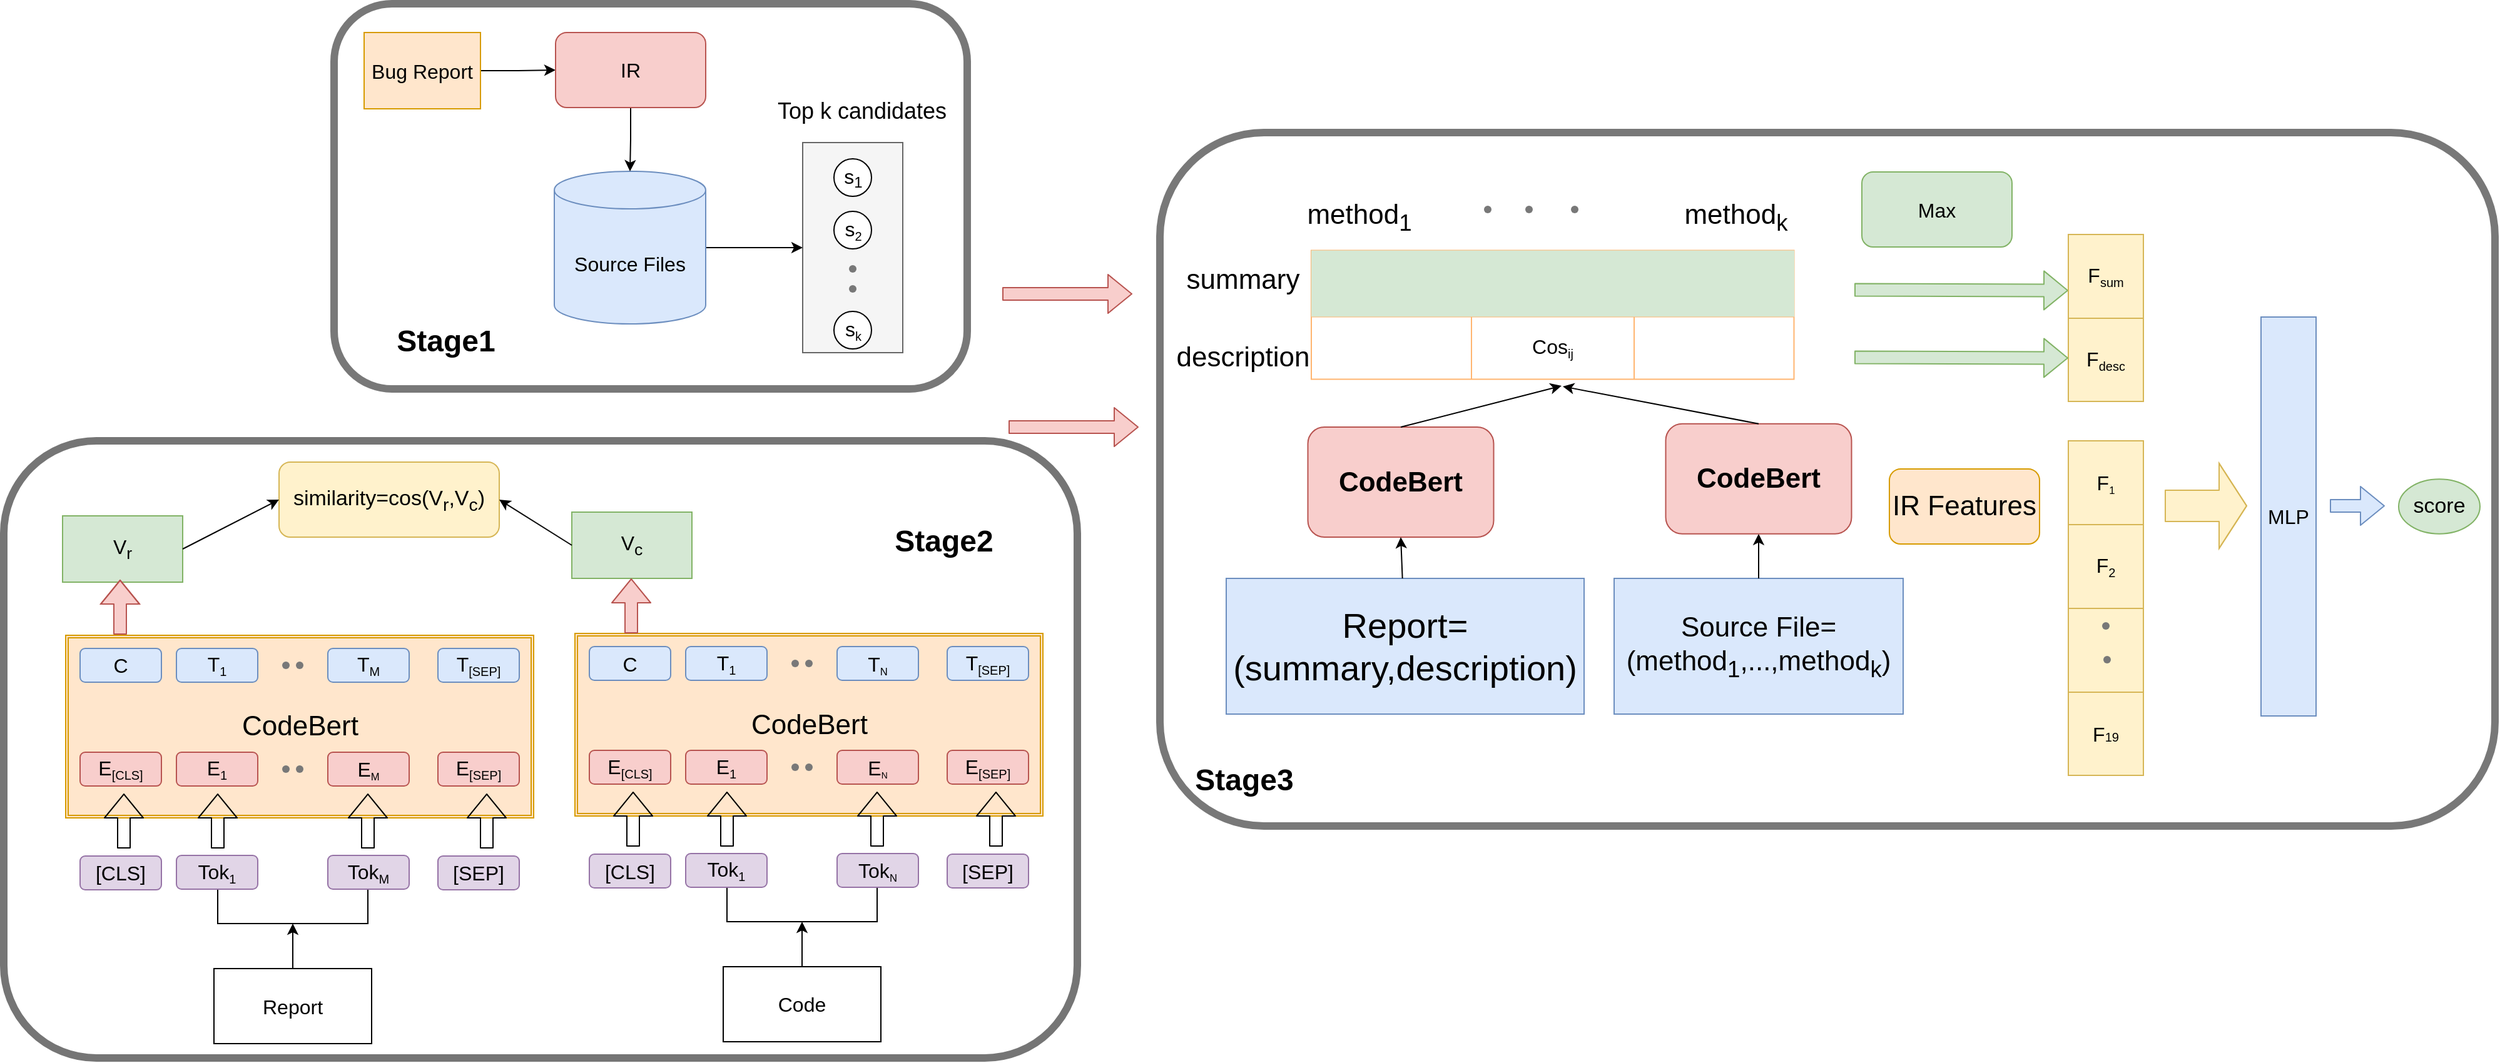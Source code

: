 <mxfile version="14.7.4" type="github">
  <diagram name="Page-1" id="90a13364-a465-7bf4-72fc-28e22215d7a0">
    <mxGraphModel dx="1673" dy="831" grid="1" gridSize="11" guides="1" tooltips="1" connect="1" arrows="1" fold="1" page="1" pageScale="1.5" pageWidth="1169" pageHeight="826" background="none" math="0" shadow="0">
      <root>
        <mxCell id="0" style=";html=1;" />
        <mxCell id="1" style=";html=1;" parent="0" />
        <mxCell id="-iZUTilEa2WBl7ZFIHIT-264" value="" style="rounded=1;whiteSpace=wrap;html=1;comic=0;pointerEvents=1;strokeWidth=6;strokeColor=#787878;" parent="1" vertex="1">
          <mxGeometry x="1221" y="503" width="1067" height="554.5" as="geometry" />
        </mxCell>
        <mxCell id="-iZUTilEa2WBl7ZFIHIT-81" value="" style="rounded=1;whiteSpace=wrap;html=1;strokeWidth=6;strokeColor=#787878;" parent="1" vertex="1">
          <mxGeometry x="561" y="400" width="506" height="308" as="geometry" />
        </mxCell>
        <mxCell id="-iZUTilEa2WBl7ZFIHIT-80" value="" style="rounded=1;whiteSpace=wrap;html=1;strokeWidth=6;strokeColor=#757575;" parent="1" vertex="1">
          <mxGeometry x="297" y="749.5" width="858" height="493.5" as="geometry" />
        </mxCell>
        <mxCell id="-iZUTilEa2WBl7ZFIHIT-8" value="" style="rounded=0;whiteSpace=wrap;html=1;fillColor=#f5f5f5;strokeColor=#666666;fontColor=#333333;" parent="1" vertex="1">
          <mxGeometry x="935.5" y="511" width="80" height="168" as="geometry" />
        </mxCell>
        <mxCell id="-iZUTilEa2WBl7ZFIHIT-5" value="" style="edgeStyle=orthogonalEdgeStyle;rounded=0;orthogonalLoop=1;jettySize=auto;html=1;" parent="1" source="-iZUTilEa2WBl7ZFIHIT-1" target="-iZUTilEa2WBl7ZFIHIT-4" edge="1">
          <mxGeometry relative="1" as="geometry" />
        </mxCell>
        <mxCell id="-iZUTilEa2WBl7ZFIHIT-1" value="&lt;font style=&quot;font-size: 16px&quot;&gt;Bug Report&lt;/font&gt;" style="rounded=0;whiteSpace=wrap;html=1;fillColor=#ffe6cc;strokeColor=#d79b00;" parent="1" vertex="1">
          <mxGeometry x="585" y="423" width="93" height="61" as="geometry" />
        </mxCell>
        <mxCell id="-iZUTilEa2WBl7ZFIHIT-22" style="edgeStyle=orthogonalEdgeStyle;rounded=0;orthogonalLoop=1;jettySize=auto;html=1;entryX=0;entryY=0.5;entryDx=0;entryDy=0;" parent="1" source="-iZUTilEa2WBl7ZFIHIT-3" target="-iZUTilEa2WBl7ZFIHIT-8" edge="1">
          <mxGeometry relative="1" as="geometry" />
        </mxCell>
        <mxCell id="-iZUTilEa2WBl7ZFIHIT-3" value="&lt;font style=&quot;font-size: 16px&quot;&gt;Source Files&lt;/font&gt;" style="shape=cylinder3;whiteSpace=wrap;html=1;boundedLbl=1;backgroundOutline=1;size=15;fillColor=#dae8fc;strokeColor=#6c8ebf;" parent="1" vertex="1">
          <mxGeometry x="737" y="534" width="121" height="122" as="geometry" />
        </mxCell>
        <mxCell id="-iZUTilEa2WBl7ZFIHIT-6" value="" style="edgeStyle=orthogonalEdgeStyle;rounded=0;orthogonalLoop=1;jettySize=auto;html=1;exitX=0.5;exitY=1;exitDx=0;exitDy=0;" parent="1" source="-iZUTilEa2WBl7ZFIHIT-4" target="-iZUTilEa2WBl7ZFIHIT-3" edge="1">
          <mxGeometry relative="1" as="geometry">
            <mxPoint x="798" y="510" as="sourcePoint" />
          </mxGeometry>
        </mxCell>
        <mxCell id="-iZUTilEa2WBl7ZFIHIT-4" value="&lt;font style=&quot;font-size: 16px&quot;&gt;IR&lt;/font&gt;" style="rounded=1;whiteSpace=wrap;html=1;fillColor=#f8cecc;strokeColor=#b85450;" parent="1" vertex="1">
          <mxGeometry x="738" y="423" width="120" height="60" as="geometry" />
        </mxCell>
        <mxCell id="-iZUTilEa2WBl7ZFIHIT-9" value="&lt;font style=&quot;font-size: 16px&quot;&gt;s&lt;/font&gt;&lt;sub&gt;&lt;font style=&quot;font-size: 12px&quot;&gt;1&lt;/font&gt;&lt;/sub&gt;" style="ellipse;whiteSpace=wrap;html=1;aspect=fixed;" parent="1" vertex="1">
          <mxGeometry x="960.5" y="524" width="30" height="30" as="geometry" />
        </mxCell>
        <mxCell id="-iZUTilEa2WBl7ZFIHIT-25" value="Stage1" style="text;strokeColor=none;fillColor=none;html=1;fontSize=24;fontStyle=1;verticalAlign=middle;align=center;" parent="1" vertex="1">
          <mxGeometry x="600" y="650" width="100" height="40" as="geometry" />
        </mxCell>
        <UserObject label="&lt;font style=&quot;font-size: 18px&quot;&gt;Top k candidates cases&lt;/font&gt;" placeholders="1" name="Variable" id="-iZUTilEa2WBl7ZFIHIT-27">
          <mxCell style="text;html=1;strokeColor=none;fillColor=none;align=center;verticalAlign=middle;whiteSpace=wrap;overflow=hidden;" parent="1" vertex="1">
            <mxGeometry x="913" y="473" width="140" height="30" as="geometry" />
          </mxCell>
        </UserObject>
        <mxCell id="-iZUTilEa2WBl7ZFIHIT-32" value="" style="edgeStyle=orthogonalEdgeStyle;rounded=0;orthogonalLoop=1;jettySize=auto;html=1;" parent="1" source="-iZUTilEa2WBl7ZFIHIT-28" target="-iZUTilEa2WBl7ZFIHIT-30" edge="1">
          <mxGeometry relative="1" as="geometry" />
        </mxCell>
        <mxCell id="-iZUTilEa2WBl7ZFIHIT-28" value="&lt;font style=&quot;font-size: 16px&quot;&gt;Report&lt;/font&gt;" style="rounded=0;whiteSpace=wrap;html=1;" parent="1" vertex="1">
          <mxGeometry x="465" y="1171.5" width="126" height="60" as="geometry" />
        </mxCell>
        <mxCell id="-iZUTilEa2WBl7ZFIHIT-30" value="" style="shape=partialRectangle;whiteSpace=wrap;html=1;bottom=1;right=1;left=1;top=0;fillColor=none;routingCenterX=-0.5;" parent="1" vertex="1">
          <mxGeometry x="468" y="1108.5" width="120" height="27" as="geometry" />
        </mxCell>
        <mxCell id="-iZUTilEa2WBl7ZFIHIT-35" value="&lt;font style=&quot;font-size: 16px&quot;&gt;Tok&lt;/font&gt;&lt;sub&gt;1&lt;/sub&gt;" style="rounded=1;whiteSpace=wrap;html=1;fillColor=#e1d5e7;strokeColor=#9673a6;" parent="1" vertex="1">
          <mxGeometry x="435" y="1081" width="65" height="27" as="geometry" />
        </mxCell>
        <mxCell id="-iZUTilEa2WBl7ZFIHIT-37" value="&lt;font style=&quot;font-size: 16px&quot;&gt;Tok&lt;/font&gt;&lt;sub&gt;M&lt;/sub&gt;" style="rounded=1;whiteSpace=wrap;html=1;fillColor=#e1d5e7;strokeColor=#9673a6;" parent="1" vertex="1">
          <mxGeometry x="556" y="1081" width="65" height="27" as="geometry" />
        </mxCell>
        <mxCell id="-iZUTilEa2WBl7ZFIHIT-41" value="&lt;font style=&quot;font-size: 16px&quot;&gt;[SEP]&lt;/font&gt;" style="rounded=1;whiteSpace=wrap;html=1;fillColor=#e1d5e7;strokeColor=#9673a6;" parent="1" vertex="1">
          <mxGeometry x="644" y="1081.5" width="65" height="27" as="geometry" />
        </mxCell>
        <mxCell id="-iZUTilEa2WBl7ZFIHIT-42" value="&lt;font style=&quot;font-size: 16px&quot;&gt;[CLS]&lt;/font&gt;" style="rounded=1;whiteSpace=wrap;html=1;fillColor=#e1d5e7;strokeColor=#9673a6;" parent="1" vertex="1">
          <mxGeometry x="358" y="1081.5" width="65" height="27" as="geometry" />
        </mxCell>
        <mxCell id="-iZUTilEa2WBl7ZFIHIT-43" value="&lt;font style=&quot;font-size: 22px&quot;&gt;CodeBert&lt;/font&gt;" style="shape=ext;double=1;rounded=0;whiteSpace=wrap;html=1;fillColor=#ffe6cc;strokeColor=#d79b00;" parent="1" vertex="1">
          <mxGeometry x="346.5" y="905" width="374" height="146" as="geometry" />
        </mxCell>
        <mxCell id="-iZUTilEa2WBl7ZFIHIT-44" value="&lt;font style=&quot;font-size: 16px&quot;&gt;E&lt;/font&gt;&lt;sub&gt;[CLS]&lt;/sub&gt;" style="rounded=1;whiteSpace=wrap;html=1;fillColor=#f8cecc;strokeColor=#b85450;strokeWidth=1;perimeterSpacing=4;" parent="1" vertex="1">
          <mxGeometry x="358" y="998.5" width="65" height="27" as="geometry" />
        </mxCell>
        <mxCell id="-iZUTilEa2WBl7ZFIHIT-45" value="&lt;font style=&quot;font-size: 16px&quot;&gt;E&lt;/font&gt;&lt;sub&gt;1&lt;/sub&gt;" style="rounded=1;whiteSpace=wrap;html=1;fillColor=#f8cecc;strokeColor=#b85450;strokeWidth=1;perimeterSpacing=4;" parent="1" vertex="1">
          <mxGeometry x="435" y="998.5" width="65" height="27" as="geometry" />
        </mxCell>
        <mxCell id="-iZUTilEa2WBl7ZFIHIT-47" value="&lt;font style=&quot;font-size: 16px&quot;&gt;E&lt;/font&gt;&lt;sub&gt;[SEP]&lt;/sub&gt;" style="rounded=1;whiteSpace=wrap;html=1;fillColor=#f8cecc;strokeColor=#b85450;strokeWidth=1;perimeterSpacing=4;" parent="1" vertex="1">
          <mxGeometry x="644" y="998.5" width="65" height="27" as="geometry" />
        </mxCell>
        <mxCell id="-iZUTilEa2WBl7ZFIHIT-50" value="&lt;font style=&quot;font-size: 16px&quot;&gt;E&lt;/font&gt;&lt;span style=&quot;font-size: 10px&quot;&gt;&lt;sub&gt;M&lt;/sub&gt;&lt;/span&gt;" style="rounded=1;whiteSpace=wrap;html=1;fillColor=#f8cecc;strokeColor=#b85450;strokeWidth=1;perimeterSpacing=4;" parent="1" vertex="1">
          <mxGeometry x="556" y="998.5" width="65" height="27" as="geometry" />
        </mxCell>
        <mxCell id="-iZUTilEa2WBl7ZFIHIT-53" value="&lt;font style=&quot;font-size: 16px&quot;&gt;C&lt;/font&gt;" style="rounded=1;whiteSpace=wrap;html=1;fillColor=#dae8fc;strokeColor=#6c8ebf;" parent="1" vertex="1">
          <mxGeometry x="358" y="915.5" width="65" height="27" as="geometry" />
        </mxCell>
        <mxCell id="-iZUTilEa2WBl7ZFIHIT-54" value="&lt;font style=&quot;font-size: 16px&quot;&gt;T&lt;/font&gt;&lt;sub style=&quot;font-size: 10px&quot;&gt;1&lt;/sub&gt;" style="rounded=1;whiteSpace=wrap;html=1;fillColor=#dae8fc;strokeColor=#6c8ebf;" parent="1" vertex="1">
          <mxGeometry x="435" y="915.5" width="65" height="27" as="geometry" />
        </mxCell>
        <mxCell id="-iZUTilEa2WBl7ZFIHIT-55" value="&lt;font style=&quot;font-size: 16px&quot;&gt;T&lt;/font&gt;&lt;sub&gt;&lt;font style=&quot;font-size: 10px&quot;&gt;[SEP]&lt;/font&gt;&lt;/sub&gt;" style="rounded=1;whiteSpace=wrap;html=1;fillColor=#dae8fc;strokeColor=#6c8ebf;" parent="1" vertex="1">
          <mxGeometry x="644" y="915.5" width="65" height="27" as="geometry" />
        </mxCell>
        <mxCell id="-iZUTilEa2WBl7ZFIHIT-56" value="&lt;font style=&quot;font-size: 16px&quot;&gt;T&lt;/font&gt;&lt;sub style=&quot;font-size: 10px&quot;&gt;M&lt;/sub&gt;" style="rounded=1;whiteSpace=wrap;html=1;fillColor=#dae8fc;strokeColor=#6c8ebf;" parent="1" vertex="1">
          <mxGeometry x="556" y="915.5" width="65" height="27" as="geometry" />
        </mxCell>
        <mxCell id="-iZUTilEa2WBl7ZFIHIT-59" value="&lt;font style=&quot;font-size: 16px&quot;&gt;V&lt;sub&gt;r&lt;/sub&gt;&lt;/font&gt;" style="rounded=0;whiteSpace=wrap;html=1;fillColor=#d5e8d4;strokeColor=#82b366;" parent="1" vertex="1">
          <mxGeometry x="344" y="809.5" width="96" height="53" as="geometry" />
        </mxCell>
        <mxCell id="-iZUTilEa2WBl7ZFIHIT-60" value="" style="shape=flexArrow;endArrow=classic;html=1;fillColor=#f8cecc;strokeColor=#b85450;" parent="1" edge="1">
          <mxGeometry width="50" height="50" relative="1" as="geometry">
            <mxPoint x="390" y="904.5" as="sourcePoint" />
            <mxPoint x="390" y="860.5" as="targetPoint" />
            <Array as="points">
              <mxPoint x="390" y="880" />
            </Array>
          </mxGeometry>
        </mxCell>
        <mxCell id="-iZUTilEa2WBl7ZFIHIT-61" value="" style="shape=flexArrow;endArrow=classic;html=1;" parent="1" edge="1">
          <mxGeometry width="50" height="50" relative="1" as="geometry">
            <mxPoint x="393" y="1075.5" as="sourcePoint" />
            <mxPoint x="393" y="1031.5" as="targetPoint" />
          </mxGeometry>
        </mxCell>
        <mxCell id="-iZUTilEa2WBl7ZFIHIT-62" value="" style="shape=flexArrow;endArrow=classic;html=1;" parent="1" edge="1">
          <mxGeometry width="50" height="50" relative="1" as="geometry">
            <mxPoint x="468" y="1075.5" as="sourcePoint" />
            <mxPoint x="468" y="1031.5" as="targetPoint" />
          </mxGeometry>
        </mxCell>
        <mxCell id="-iZUTilEa2WBl7ZFIHIT-63" value="" style="shape=flexArrow;endArrow=classic;html=1;" parent="1" edge="1">
          <mxGeometry width="50" height="50" relative="1" as="geometry">
            <mxPoint x="588" y="1075.5" as="sourcePoint" />
            <mxPoint x="588" y="1031.5" as="targetPoint" />
          </mxGeometry>
        </mxCell>
        <mxCell id="-iZUTilEa2WBl7ZFIHIT-65" value="" style="shape=flexArrow;endArrow=classic;html=1;" parent="1" edge="1">
          <mxGeometry width="50" height="50" relative="1" as="geometry">
            <mxPoint x="683" y="1075.5" as="sourcePoint" />
            <mxPoint x="683" y="1031.5" as="targetPoint" />
          </mxGeometry>
        </mxCell>
        <mxCell id="-iZUTilEa2WBl7ZFIHIT-69" value="Stage2" style="text;strokeColor=none;fillColor=none;html=1;fontSize=24;fontStyle=1;verticalAlign=middle;align=center;" parent="1" vertex="1">
          <mxGeometry x="998" y="809.5" width="100" height="40" as="geometry" />
        </mxCell>
        <mxCell id="-iZUTilEa2WBl7ZFIHIT-71" value="" style="shape=waypoint;sketch=0;size=6;pointerEvents=1;points=[];fillColor=none;resizable=0;rotatable=0;perimeter=centerPerimeter;snapToPoint=1;strokeWidth=1;strokeColor=#787878;" parent="1" vertex="1">
          <mxGeometry x="955.5" y="592" width="40" height="40" as="geometry" />
        </mxCell>
        <mxCell id="-iZUTilEa2WBl7ZFIHIT-82" value="&lt;span style=&quot;font-size: 16px&quot;&gt;s&lt;/span&gt;&lt;font style=&quot;font-size: 12px&quot;&gt;&lt;sub&gt;2&lt;/sub&gt;&lt;/font&gt;" style="ellipse;whiteSpace=wrap;html=1;aspect=fixed;" parent="1" vertex="1">
          <mxGeometry x="960.5" y="566" width="30" height="30" as="geometry" />
        </mxCell>
        <mxCell id="-iZUTilEa2WBl7ZFIHIT-83" value="&lt;font style=&quot;font-size: 16px&quot;&gt;s&lt;/font&gt;&lt;font style=&quot;font-size: 12px&quot;&gt;&lt;sub&gt;k&lt;/sub&gt;&lt;/font&gt;" style="ellipse;whiteSpace=wrap;html=1;aspect=fixed;" parent="1" vertex="1">
          <mxGeometry x="960.5" y="646" width="30" height="30" as="geometry" />
        </mxCell>
        <mxCell id="-iZUTilEa2WBl7ZFIHIT-84" value="" style="shape=waypoint;sketch=0;size=6;pointerEvents=1;points=[];fillColor=none;resizable=0;rotatable=0;perimeter=centerPerimeter;snapToPoint=1;strokeWidth=1;strokeColor=#787878;" parent="1" vertex="1">
          <mxGeometry x="955.5" y="608" width="40" height="40" as="geometry" />
        </mxCell>
        <mxCell id="-iZUTilEa2WBl7ZFIHIT-89" value="" style="shape=waypoint;sketch=0;size=6;pointerEvents=1;points=[];fillColor=none;resizable=0;rotatable=0;perimeter=centerPerimeter;snapToPoint=1;strokeWidth=1;strokeColor=#787878;" parent="1" vertex="1">
          <mxGeometry x="502.5" y="992" width="40" height="40" as="geometry" />
        </mxCell>
        <mxCell id="-iZUTilEa2WBl7ZFIHIT-90" value="" style="shape=waypoint;sketch=0;size=6;pointerEvents=1;points=[];fillColor=none;resizable=0;rotatable=0;perimeter=centerPerimeter;snapToPoint=1;strokeWidth=1;strokeColor=#787878;" parent="1" vertex="1">
          <mxGeometry x="513.5" y="992" width="40" height="40" as="geometry" />
        </mxCell>
        <mxCell id="-iZUTilEa2WBl7ZFIHIT-91" value="" style="shape=waypoint;sketch=0;size=6;pointerEvents=1;points=[];fillColor=none;resizable=0;rotatable=0;perimeter=centerPerimeter;snapToPoint=1;strokeWidth=1;strokeColor=#787878;" parent="1" vertex="1">
          <mxGeometry x="502.5" y="909" width="40" height="40" as="geometry" />
        </mxCell>
        <mxCell id="-iZUTilEa2WBl7ZFIHIT-92" value="" style="shape=waypoint;sketch=0;size=6;pointerEvents=1;points=[];fillColor=none;resizable=0;rotatable=0;perimeter=centerPerimeter;snapToPoint=1;strokeWidth=1;strokeColor=#787878;" parent="1" vertex="1">
          <mxGeometry x="513.5" y="909" width="40" height="40" as="geometry" />
        </mxCell>
        <UserObject label="&lt;font style=&quot;font-size: 28px&quot;&gt;Report=(summary,description)&lt;/font&gt;" placeholders="1" name="Variable" id="-iZUTilEa2WBl7ZFIHIT-94">
          <mxCell style="text;html=1;strokeColor=#6c8ebf;fillColor=#dae8fc;align=center;verticalAlign=middle;whiteSpace=wrap;overflow=hidden;" parent="1" vertex="1">
            <mxGeometry x="1274" y="859.5" width="286" height="108.5" as="geometry" />
          </mxCell>
        </UserObject>
        <UserObject label="&lt;font style=&quot;font-size: 22px&quot;&gt;Source File=(method&lt;sub&gt;1&lt;/sub&gt;,...,method&lt;sub&gt;k&lt;/sub&gt;)&lt;/font&gt;" placeholders="1" name="Variable" id="-iZUTilEa2WBl7ZFIHIT-95">
          <mxCell style="text;html=1;strokeColor=#6c8ebf;fillColor=#dae8fc;align=center;verticalAlign=middle;whiteSpace=wrap;overflow=hidden;" parent="1" vertex="1">
            <mxGeometry x="1584" y="859.5" width="231" height="108.5" as="geometry" />
          </mxCell>
        </UserObject>
        <UserObject label="&lt;font style=&quot;font-size: 22px&quot;&gt;summary&lt;/font&gt;" placeholders="1" name="Variable" id="-iZUTilEa2WBl7ZFIHIT-126">
          <mxCell style="text;html=1;strokeColor=none;fillColor=none;align=center;verticalAlign=middle;whiteSpace=wrap;overflow=hidden;" parent="1" vertex="1">
            <mxGeometry x="1240.25" y="604.5" width="94.5" height="30" as="geometry" />
          </mxCell>
        </UserObject>
        <UserObject label="&lt;font style=&quot;font-size: 22px&quot;&gt;description&lt;/font&gt;" placeholders="1" name="Variable" id="-iZUTilEa2WBl7ZFIHIT-127">
          <mxCell style="text;html=1;strokeColor=none;fillColor=none;align=center;verticalAlign=middle;whiteSpace=wrap;overflow=hidden;" parent="1" vertex="1">
            <mxGeometry x="1227" y="666.25" width="121" height="34" as="geometry" />
          </mxCell>
        </UserObject>
        <UserObject label="&lt;font style=&quot;font-size: 22px&quot;&gt;method&lt;sub&gt;1&lt;/sub&gt;&lt;/font&gt;" placeholders="1" name="Variable" id="-iZUTilEa2WBl7ZFIHIT-128">
          <mxCell style="text;html=1;strokeColor=none;fillColor=none;align=center;verticalAlign=middle;whiteSpace=wrap;overflow=hidden;" parent="1" vertex="1">
            <mxGeometry x="1331" y="552.75" width="99" height="30.25" as="geometry" />
          </mxCell>
        </UserObject>
        <UserObject label="&lt;font style=&quot;font-size: 22px&quot;&gt;&lt;font style=&quot;font-size: 22px&quot;&gt;method&lt;/font&gt;&lt;font style=&quot;font-size: 22px&quot;&gt;&lt;sub&gt;k&lt;/sub&gt;&lt;/font&gt;&lt;/font&gt;" placeholders="1" name="Variable" id="-iZUTilEa2WBl7ZFIHIT-129">
          <mxCell style="text;html=1;strokeColor=none;fillColor=none;align=center;verticalAlign=middle;whiteSpace=wrap;overflow=hidden;" parent="1" vertex="1">
            <mxGeometry x="1634.5" y="552.75" width="92.5" height="30.25" as="geometry" />
          </mxCell>
        </UserObject>
        <mxCell id="-iZUTilEa2WBl7ZFIHIT-130" value="" style="shape=waypoint;sketch=0;size=6;pointerEvents=1;points=[];fillColor=none;resizable=0;rotatable=0;perimeter=centerPerimeter;snapToPoint=1;strokeWidth=1;strokeColor=#787878;" parent="1" vertex="1">
          <mxGeometry x="1496" y="544.5" width="40" height="40" as="geometry" />
        </mxCell>
        <mxCell id="-iZUTilEa2WBl7ZFIHIT-131" value="" style="shape=waypoint;sketch=0;size=6;pointerEvents=1;points=[];fillColor=none;resizable=0;rotatable=0;perimeter=centerPerimeter;snapToPoint=1;strokeWidth=1;strokeColor=#787878;" parent="1" vertex="1">
          <mxGeometry x="1532.5" y="544.5" width="40" height="40" as="geometry" />
        </mxCell>
        <mxCell id="-iZUTilEa2WBl7ZFIHIT-132" value="" style="shape=waypoint;sketch=0;size=6;pointerEvents=1;points=[];fillColor=none;resizable=0;rotatable=0;perimeter=centerPerimeter;snapToPoint=1;strokeWidth=1;strokeColor=#787878;" parent="1" vertex="1">
          <mxGeometry x="1463" y="544.5" width="40" height="40" as="geometry" />
        </mxCell>
        <mxCell id="-iZUTilEa2WBl7ZFIHIT-133" value="&lt;font size=&quot;1&quot;&gt;&lt;b style=&quot;font-size: 22px&quot;&gt;CodeBert&lt;/b&gt;&lt;/font&gt;" style="rounded=1;whiteSpace=wrap;html=1;strokeColor=#b85450;strokeWidth=1;fillColor=#f8cecc;" parent="1" vertex="1">
          <mxGeometry x="1339.25" y="738.5" width="148.5" height="88" as="geometry" />
        </mxCell>
        <mxCell id="-iZUTilEa2WBl7ZFIHIT-135" value="" style="endArrow=classic;html=1;entryX=0.5;entryY=1;entryDx=0;entryDy=0;exitX=0.5;exitY=0;exitDx=0;exitDy=0;" parent="1" source="-iZUTilEa2WBl7ZFIHIT-95" target="r0zvoIGPUsBEDC_ozORA-31" edge="1">
          <mxGeometry width="50" height="50" relative="1" as="geometry">
            <mxPoint x="1595" y="859.5" as="sourcePoint" />
            <mxPoint x="1551" y="815.5" as="targetPoint" />
          </mxGeometry>
        </mxCell>
        <mxCell id="-iZUTilEa2WBl7ZFIHIT-136" value="&lt;font style=&quot;font-size: 16px&quot;&gt;Max&lt;/font&gt;" style="rounded=1;whiteSpace=wrap;html=1;strokeColor=#82b366;strokeWidth=1;fillColor=#d5e8d4;" parent="1" vertex="1">
          <mxGeometry x="1782" y="534.5" width="120" height="60" as="geometry" />
        </mxCell>
        <mxCell id="-iZUTilEa2WBl7ZFIHIT-137" value="" style="shape=flexArrow;endArrow=classic;html=1;fillColor=#d5e8d4;strokeColor=#82b366;" parent="1" edge="1">
          <mxGeometry width="50" height="50" relative="1" as="geometry">
            <mxPoint x="1776" y="628.75" as="sourcePoint" />
            <mxPoint x="1947" y="629.25" as="targetPoint" />
          </mxGeometry>
        </mxCell>
        <mxCell id="-iZUTilEa2WBl7ZFIHIT-138" value="" style="endArrow=classic;html=1;exitX=0.5;exitY=0;exitDx=0;exitDy=0;" parent="1" source="-iZUTilEa2WBl7ZFIHIT-133" edge="1">
          <mxGeometry width="50" height="50" relative="1" as="geometry">
            <mxPoint x="1408" y="755.5" as="sourcePoint" />
            <mxPoint x="1542" y="705.5" as="targetPoint" />
          </mxGeometry>
        </mxCell>
        <mxCell id="-iZUTilEa2WBl7ZFIHIT-167" value="" style="shape=table;html=1;whiteSpace=wrap;startSize=0;container=1;collapsible=0;childLayout=tableLayout;strokeColor=#d6b656;strokeWidth=1;resizeWidth=0;resizeHeight=1;treeFolding=0;treeMoving=0;resizable=0;rotatable=0;fillColor=#fff2cc;" parent="1" vertex="1">
          <mxGeometry x="1947" y="584.5" width="60" height="133.5" as="geometry" />
        </mxCell>
        <mxCell id="-iZUTilEa2WBl7ZFIHIT-204" style="shape=partialRectangle;html=1;whiteSpace=wrap;collapsible=0;dropTarget=0;pointerEvents=0;fillColor=none;top=0;left=0;bottom=0;right=0;points=[[0,0.5],[1,0.5]];portConstraint=eastwest;" parent="-iZUTilEa2WBl7ZFIHIT-167" vertex="1">
          <mxGeometry width="60" height="67" as="geometry" />
        </mxCell>
        <mxCell id="-iZUTilEa2WBl7ZFIHIT-205" value="&lt;font style=&quot;font-size: 16px&quot;&gt;F&lt;/font&gt;&lt;sub&gt;sum&lt;/sub&gt;" style="shape=partialRectangle;html=1;whiteSpace=wrap;connectable=0;fillColor=none;top=0;left=0;bottom=0;right=0;overflow=hidden;flipV=0;" parent="-iZUTilEa2WBl7ZFIHIT-204" vertex="1">
          <mxGeometry width="60" height="67" as="geometry" />
        </mxCell>
        <mxCell id="-iZUTilEa2WBl7ZFIHIT-231" style="shape=partialRectangle;html=1;whiteSpace=wrap;collapsible=0;dropTarget=0;pointerEvents=0;fillColor=none;top=0;left=0;bottom=0;right=0;points=[[0,0.5],[1,0.5]];portConstraint=eastwest;" parent="-iZUTilEa2WBl7ZFIHIT-167" vertex="1">
          <mxGeometry y="67" width="60" height="67" as="geometry" />
        </mxCell>
        <mxCell id="-iZUTilEa2WBl7ZFIHIT-232" value="&lt;font style=&quot;font-size: 16px&quot;&gt;F&lt;/font&gt;&lt;font style=&quot;font-size: 12px&quot;&gt;&lt;sub&gt;desc&lt;/sub&gt;&lt;/font&gt;" style="shape=partialRectangle;html=1;whiteSpace=wrap;connectable=0;fillColor=none;top=0;left=0;bottom=0;right=0;overflow=hidden;flipV=0;" parent="-iZUTilEa2WBl7ZFIHIT-231" vertex="1">
          <mxGeometry width="60" height="67" as="geometry" />
        </mxCell>
        <mxCell id="-iZUTilEa2WBl7ZFIHIT-234" value="" style="shape=table;html=1;whiteSpace=wrap;startSize=0;container=1;collapsible=0;childLayout=tableLayout;strokeColor=#d6b656;strokeWidth=1;resizeWidth=0;resizeHeight=1;treeFolding=0;treeMoving=0;resizable=0;rotatable=0;fillColor=#fff2cc;" parent="1" vertex="1">
          <mxGeometry x="1947" y="749.5" width="60" height="267.5" as="geometry" />
        </mxCell>
        <mxCell id="-iZUTilEa2WBl7ZFIHIT-249" style="shape=partialRectangle;html=1;whiteSpace=wrap;collapsible=0;dropTarget=0;pointerEvents=0;fillColor=none;top=0;left=0;bottom=0;right=0;points=[[0,0.5],[1,0.5]];portConstraint=eastwest;" parent="-iZUTilEa2WBl7ZFIHIT-234" vertex="1">
          <mxGeometry width="60" height="67" as="geometry" />
        </mxCell>
        <mxCell id="-iZUTilEa2WBl7ZFIHIT-250" value="&lt;font style=&quot;font-size: 16px&quot;&gt;F&lt;/font&gt;&lt;font style=&quot;font-size: 10px&quot;&gt;&lt;sub&gt;1&lt;/sub&gt;&lt;/font&gt;" style="shape=partialRectangle;html=1;whiteSpace=wrap;connectable=0;fillColor=none;top=0;left=0;bottom=0;right=0;overflow=hidden;flipV=0;" parent="-iZUTilEa2WBl7ZFIHIT-249" vertex="1">
          <mxGeometry width="60" height="67" as="geometry" />
        </mxCell>
        <mxCell id="-iZUTilEa2WBl7ZFIHIT-247" style="shape=partialRectangle;html=1;whiteSpace=wrap;collapsible=0;dropTarget=0;pointerEvents=0;fillColor=none;top=0;left=0;bottom=0;right=0;points=[[0,0.5],[1,0.5]];portConstraint=eastwest;" parent="-iZUTilEa2WBl7ZFIHIT-234" vertex="1">
          <mxGeometry y="67" width="60" height="67" as="geometry" />
        </mxCell>
        <mxCell id="-iZUTilEa2WBl7ZFIHIT-248" value="&lt;font style=&quot;font-size: 16px&quot;&gt;F&lt;/font&gt;&lt;font&gt;&lt;sub&gt;2&lt;/sub&gt;&lt;/font&gt;" style="shape=partialRectangle;html=1;whiteSpace=wrap;connectable=0;fillColor=none;top=0;left=0;bottom=0;right=0;overflow=hidden;flipV=0;" parent="-iZUTilEa2WBl7ZFIHIT-247" vertex="1">
          <mxGeometry width="60" height="67" as="geometry" />
        </mxCell>
        <mxCell id="-iZUTilEa2WBl7ZFIHIT-235" style="shape=partialRectangle;html=1;whiteSpace=wrap;collapsible=0;dropTarget=0;pointerEvents=0;fillColor=none;top=0;left=0;bottom=0;right=0;points=[[0,0.5],[1,0.5]];portConstraint=eastwest;" parent="-iZUTilEa2WBl7ZFIHIT-234" vertex="1">
          <mxGeometry y="134" width="60" height="67" as="geometry" />
        </mxCell>
        <mxCell id="-iZUTilEa2WBl7ZFIHIT-236" value="" style="shape=partialRectangle;html=1;whiteSpace=wrap;connectable=0;fillColor=none;top=0;left=0;bottom=0;right=0;overflow=hidden;flipV=0;" parent="-iZUTilEa2WBl7ZFIHIT-235" vertex="1">
          <mxGeometry width="60" height="67" as="geometry" />
        </mxCell>
        <mxCell id="-iZUTilEa2WBl7ZFIHIT-237" style="shape=partialRectangle;html=1;whiteSpace=wrap;collapsible=0;dropTarget=0;pointerEvents=0;fillColor=none;top=0;left=0;bottom=0;right=0;points=[[0,0.5],[1,0.5]];portConstraint=eastwest;" parent="-iZUTilEa2WBl7ZFIHIT-234" vertex="1">
          <mxGeometry y="201" width="60" height="67" as="geometry" />
        </mxCell>
        <mxCell id="-iZUTilEa2WBl7ZFIHIT-238" value="&lt;font style=&quot;font-size: 16px&quot;&gt;F&lt;/font&gt;&lt;font style=&quot;font-size: 10px&quot;&gt;19&lt;/font&gt;" style="shape=partialRectangle;html=1;whiteSpace=wrap;connectable=0;fillColor=none;top=0;left=0;bottom=0;right=0;overflow=hidden;flipV=0;" parent="-iZUTilEa2WBl7ZFIHIT-237" vertex="1">
          <mxGeometry width="60" height="67" as="geometry" />
        </mxCell>
        <mxCell id="-iZUTilEa2WBl7ZFIHIT-251" value="" style="shape=waypoint;sketch=0;size=6;pointerEvents=1;points=[];fillColor=none;resizable=0;rotatable=0;perimeter=centerPerimeter;snapToPoint=1;strokeWidth=1;strokeColor=#787878;" parent="1" vertex="1">
          <mxGeometry x="1957" y="877.5" width="40" height="40" as="geometry" />
        </mxCell>
        <mxCell id="-iZUTilEa2WBl7ZFIHIT-252" value="" style="shape=waypoint;sketch=0;size=6;pointerEvents=1;points=[];fillColor=none;resizable=0;rotatable=0;perimeter=centerPerimeter;snapToPoint=1;strokeWidth=1;strokeColor=#787878;" parent="1" vertex="1">
          <mxGeometry x="1958" y="904.5" width="40" height="40" as="geometry" />
        </mxCell>
        <mxCell id="-iZUTilEa2WBl7ZFIHIT-253" value="&lt;font style=&quot;font-size: 22px&quot;&gt;IR Features&lt;/font&gt;" style="rounded=1;whiteSpace=wrap;html=1;strokeColor=#d79b00;strokeWidth=1;fillColor=#ffe6cc;" parent="1" vertex="1">
          <mxGeometry x="1804" y="771.99" width="120" height="60" as="geometry" />
        </mxCell>
        <mxCell id="-iZUTilEa2WBl7ZFIHIT-254" value="" style="shape=flexArrow;endArrow=classic;html=1;endWidth=42;endSize=7;width=25;fillColor=#fff2cc;strokeColor=#d6b656;" parent="1" edge="1">
          <mxGeometry width="50" height="50" relative="1" as="geometry">
            <mxPoint x="2024" y="801.5" as="sourcePoint" />
            <mxPoint x="2090" y="801.5" as="targetPoint" />
            <Array as="points">
              <mxPoint x="2101" y="801.5" />
            </Array>
          </mxGeometry>
        </mxCell>
        <mxCell id="-iZUTilEa2WBl7ZFIHIT-255" value="" style="shape=flexArrow;endArrow=classic;html=1;fillColor=#d5e8d4;strokeColor=#82b366;" parent="1" edge="1">
          <mxGeometry width="50" height="50" relative="1" as="geometry">
            <mxPoint x="1776" y="682.75" as="sourcePoint" />
            <mxPoint x="1947" y="683.25" as="targetPoint" />
          </mxGeometry>
        </mxCell>
        <mxCell id="-iZUTilEa2WBl7ZFIHIT-256" value="&lt;p&gt;&lt;font style=&quot;font-size: 16px&quot;&gt;MLP&lt;/font&gt;&lt;/p&gt;" style="rounded=0;whiteSpace=wrap;html=1;comic=0;pointerEvents=1;strokeColor=#6c8ebf;strokeWidth=1;fillColor=#dae8fc;" parent="1" vertex="1">
          <mxGeometry x="2101" y="650.5" width="44" height="319" as="geometry" />
        </mxCell>
        <mxCell id="-iZUTilEa2WBl7ZFIHIT-258" value="" style="shape=flexArrow;endArrow=classic;html=1;fillColor=#dae8fc;strokeColor=#6c8ebf;" parent="1" edge="1">
          <mxGeometry width="50" height="50" relative="1" as="geometry">
            <mxPoint x="2156" y="801.51" as="sourcePoint" />
            <mxPoint x="2200" y="801.5" as="targetPoint" />
          </mxGeometry>
        </mxCell>
        <mxCell id="-iZUTilEa2WBl7ZFIHIT-259" value="&lt;font style=&quot;font-size: 17px&quot;&gt;score&lt;/font&gt;" style="ellipse;whiteSpace=wrap;html=1;comic=0;pointerEvents=1;strokeColor=#82b366;strokeWidth=1;fillColor=#d5e8d4;" parent="1" vertex="1">
          <mxGeometry x="2211" y="780.12" width="65" height="43.75" as="geometry" />
        </mxCell>
        <mxCell id="-iZUTilEa2WBl7ZFIHIT-134" value="" style="endArrow=classic;html=1;entryX=0.5;entryY=1;entryDx=0;entryDy=0;" parent="1" source="-iZUTilEa2WBl7ZFIHIT-94" target="-iZUTilEa2WBl7ZFIHIT-133" edge="1">
          <mxGeometry width="50" height="50" relative="1" as="geometry">
            <mxPoint x="1441" y="859.5" as="sourcePoint" />
            <mxPoint x="1529" y="815.5" as="targetPoint" />
          </mxGeometry>
        </mxCell>
        <mxCell id="-iZUTilEa2WBl7ZFIHIT-265" value="Stage3" style="text;strokeColor=none;fillColor=none;html=1;fontSize=24;fontStyle=1;verticalAlign=middle;align=center;" parent="1" vertex="1">
          <mxGeometry x="1237.5" y="1000.5" width="100" height="40" as="geometry" />
        </mxCell>
        <mxCell id="-iZUTilEa2WBl7ZFIHIT-266" value="" style="shape=flexArrow;endArrow=classic;html=1;fillColor=#f8cecc;strokeColor=#b85450;" parent="1" edge="1">
          <mxGeometry width="50" height="50" relative="1" as="geometry">
            <mxPoint x="1095" y="632" as="sourcePoint" />
            <mxPoint x="1199" y="632" as="targetPoint" />
          </mxGeometry>
        </mxCell>
        <mxCell id="-iZUTilEa2WBl7ZFIHIT-269" value="" style="shape=table;html=1;whiteSpace=wrap;startSize=0;container=1;collapsible=0;childLayout=tableLayout;rounded=0;shadow=0;comic=0;pointerEvents=1;strokeWidth=1;backgroundOutline=0;strokeColor=#FFB570;" parent="1" vertex="1">
          <mxGeometry x="1342" y="597.25" width="385.75" height="103" as="geometry" />
        </mxCell>
        <mxCell id="-iZUTilEa2WBl7ZFIHIT-270" value="" style="shape=partialRectangle;html=1;whiteSpace=wrap;collapsible=0;dropTarget=0;pointerEvents=0;fillColor=none;top=0;left=0;bottom=0;right=0;points=[[0,0.5],[1,0.5]];portConstraint=eastwest;" parent="-iZUTilEa2WBl7ZFIHIT-269" vertex="1">
          <mxGeometry width="385.75" height="53" as="geometry" />
        </mxCell>
        <mxCell id="-iZUTilEa2WBl7ZFIHIT-271" value="" style="shape=partialRectangle;html=1;whiteSpace=wrap;connectable=0;fillColor=#d5e8d4;top=0;left=0;bottom=0;right=0;overflow=hidden;strokeColor=#82b366;" parent="-iZUTilEa2WBl7ZFIHIT-270" vertex="1">
          <mxGeometry width="128" height="53" as="geometry" />
        </mxCell>
        <mxCell id="-iZUTilEa2WBl7ZFIHIT-272" value="" style="shape=partialRectangle;html=1;whiteSpace=wrap;connectable=0;fillColor=#d5e8d4;top=0;left=0;bottom=0;right=0;overflow=hidden;strokeColor=#82b366;" parent="-iZUTilEa2WBl7ZFIHIT-270" vertex="1">
          <mxGeometry x="128" width="130" height="53" as="geometry" />
        </mxCell>
        <mxCell id="-iZUTilEa2WBl7ZFIHIT-273" value="" style="shape=partialRectangle;html=1;whiteSpace=wrap;connectable=0;fillColor=#d5e8d4;top=0;left=0;bottom=0;right=0;overflow=hidden;strokeColor=#82b366;" parent="-iZUTilEa2WBl7ZFIHIT-270" vertex="1">
          <mxGeometry x="258" width="128" height="53" as="geometry" />
        </mxCell>
        <mxCell id="-iZUTilEa2WBl7ZFIHIT-274" value="" style="shape=partialRectangle;html=1;whiteSpace=wrap;collapsible=0;dropTarget=0;pointerEvents=0;fillColor=none;top=0;left=0;bottom=0;right=0;points=[[0,0.5],[1,0.5]];portConstraint=eastwest;" parent="-iZUTilEa2WBl7ZFIHIT-269" vertex="1">
          <mxGeometry y="53" width="385.75" height="50" as="geometry" />
        </mxCell>
        <mxCell id="-iZUTilEa2WBl7ZFIHIT-275" value="" style="shape=partialRectangle;html=1;whiteSpace=wrap;connectable=0;fillColor=none;top=0;left=0;bottom=0;right=0;overflow=hidden;" parent="-iZUTilEa2WBl7ZFIHIT-274" vertex="1">
          <mxGeometry width="128" height="50" as="geometry" />
        </mxCell>
        <mxCell id="-iZUTilEa2WBl7ZFIHIT-276" value="&lt;font style=&quot;font-size: 16px&quot;&gt;Cos&lt;/font&gt;&lt;sub&gt;ij&lt;/sub&gt;" style="shape=partialRectangle;html=1;whiteSpace=wrap;connectable=0;fillColor=none;top=0;left=0;bottom=0;right=0;overflow=hidden;" parent="-iZUTilEa2WBl7ZFIHIT-274" vertex="1">
          <mxGeometry x="128" width="130" height="50" as="geometry" />
        </mxCell>
        <mxCell id="-iZUTilEa2WBl7ZFIHIT-277" value="" style="shape=partialRectangle;html=1;whiteSpace=wrap;connectable=0;fillColor=none;top=0;left=0;bottom=0;right=0;overflow=hidden;" parent="-iZUTilEa2WBl7ZFIHIT-274" vertex="1">
          <mxGeometry x="258" width="128" height="50" as="geometry" />
        </mxCell>
        <mxCell id="r0zvoIGPUsBEDC_ozORA-1" value="" style="edgeStyle=orthogonalEdgeStyle;rounded=0;orthogonalLoop=1;jettySize=auto;html=1;" parent="1" source="r0zvoIGPUsBEDC_ozORA-2" target="r0zvoIGPUsBEDC_ozORA-3" edge="1">
          <mxGeometry relative="1" as="geometry" />
        </mxCell>
        <mxCell id="r0zvoIGPUsBEDC_ozORA-2" value="&lt;font style=&quot;font-size: 16px&quot;&gt;Code&lt;/font&gt;" style="rounded=0;whiteSpace=wrap;html=1;" parent="1" vertex="1">
          <mxGeometry x="872" y="1170" width="126" height="60" as="geometry" />
        </mxCell>
        <mxCell id="r0zvoIGPUsBEDC_ozORA-3" value="" style="shape=partialRectangle;whiteSpace=wrap;html=1;bottom=1;right=1;left=1;top=0;fillColor=none;routingCenterX=-0.5;" parent="1" vertex="1">
          <mxGeometry x="875" y="1107" width="120" height="27" as="geometry" />
        </mxCell>
        <mxCell id="r0zvoIGPUsBEDC_ozORA-4" value="&lt;font style=&quot;font-size: 16px&quot;&gt;Tok&lt;/font&gt;&lt;sub&gt;1&lt;/sub&gt;" style="rounded=1;whiteSpace=wrap;html=1;fillColor=#e1d5e7;strokeColor=#9673a6;" parent="1" vertex="1">
          <mxGeometry x="842" y="1079.5" width="65" height="27" as="geometry" />
        </mxCell>
        <mxCell id="r0zvoIGPUsBEDC_ozORA-5" value="&lt;font style=&quot;font-size: 16px&quot;&gt;Tok&lt;/font&gt;&lt;font style=&quot;font-size: 10px&quot;&gt;&lt;sub&gt;N&lt;/sub&gt;&lt;/font&gt;" style="rounded=1;whiteSpace=wrap;html=1;fillColor=#e1d5e7;strokeColor=#9673a6;" parent="1" vertex="1">
          <mxGeometry x="963" y="1079.5" width="65" height="27" as="geometry" />
        </mxCell>
        <mxCell id="r0zvoIGPUsBEDC_ozORA-6" value="&lt;font style=&quot;font-size: 16px&quot;&gt;[SEP]&lt;/font&gt;" style="rounded=1;whiteSpace=wrap;html=1;fillColor=#e1d5e7;strokeColor=#9673a6;" parent="1" vertex="1">
          <mxGeometry x="1051" y="1080" width="65" height="27" as="geometry" />
        </mxCell>
        <mxCell id="r0zvoIGPUsBEDC_ozORA-7" value="&lt;font style=&quot;font-size: 16px&quot;&gt;[CLS]&lt;/font&gt;" style="rounded=1;whiteSpace=wrap;html=1;fillColor=#e1d5e7;strokeColor=#9673a6;" parent="1" vertex="1">
          <mxGeometry x="765" y="1080" width="65" height="27" as="geometry" />
        </mxCell>
        <mxCell id="r0zvoIGPUsBEDC_ozORA-8" value="&lt;font style=&quot;font-size: 22px&quot;&gt;CodeBert&lt;/font&gt;" style="shape=ext;double=1;rounded=0;whiteSpace=wrap;html=1;fillColor=#ffe6cc;strokeColor=#d79b00;" parent="1" vertex="1">
          <mxGeometry x="753.5" y="903.5" width="374" height="146" as="geometry" />
        </mxCell>
        <mxCell id="r0zvoIGPUsBEDC_ozORA-9" value="&lt;font style=&quot;font-size: 16px&quot;&gt;E&lt;/font&gt;&lt;sub&gt;[CLS]&lt;/sub&gt;" style="rounded=1;whiteSpace=wrap;html=1;fillColor=#f8cecc;strokeColor=#b85450;strokeWidth=1;perimeterSpacing=4;" parent="1" vertex="1">
          <mxGeometry x="765" y="997" width="65" height="27" as="geometry" />
        </mxCell>
        <mxCell id="r0zvoIGPUsBEDC_ozORA-10" value="&lt;font style=&quot;font-size: 16px&quot;&gt;E&lt;/font&gt;&lt;sub&gt;1&lt;/sub&gt;" style="rounded=1;whiteSpace=wrap;html=1;fillColor=#f8cecc;strokeColor=#b85450;strokeWidth=1;perimeterSpacing=4;" parent="1" vertex="1">
          <mxGeometry x="842" y="997" width="65" height="27" as="geometry" />
        </mxCell>
        <mxCell id="r0zvoIGPUsBEDC_ozORA-11" value="&lt;font style=&quot;font-size: 16px&quot;&gt;E&lt;/font&gt;&lt;sub&gt;[SEP]&lt;/sub&gt;" style="rounded=1;whiteSpace=wrap;html=1;fillColor=#f8cecc;strokeColor=#b85450;strokeWidth=1;perimeterSpacing=4;" parent="1" vertex="1">
          <mxGeometry x="1051" y="997" width="65" height="27" as="geometry" />
        </mxCell>
        <mxCell id="r0zvoIGPUsBEDC_ozORA-12" value="&lt;font style=&quot;font-size: 16px&quot;&gt;E&lt;/font&gt;&lt;font style=&quot;font-size: 8.333px&quot;&gt;&lt;sub&gt;N&lt;/sub&gt;&lt;/font&gt;" style="rounded=1;whiteSpace=wrap;html=1;fillColor=#f8cecc;strokeColor=#b85450;strokeWidth=1;perimeterSpacing=4;" parent="1" vertex="1">
          <mxGeometry x="963" y="997" width="65" height="27" as="geometry" />
        </mxCell>
        <mxCell id="r0zvoIGPUsBEDC_ozORA-13" value="&lt;font style=&quot;font-size: 16px&quot;&gt;C&lt;/font&gt;" style="rounded=1;whiteSpace=wrap;html=1;fillColor=#dae8fc;strokeColor=#6c8ebf;" parent="1" vertex="1">
          <mxGeometry x="765" y="914" width="65" height="27" as="geometry" />
        </mxCell>
        <mxCell id="r0zvoIGPUsBEDC_ozORA-14" value="&lt;font style=&quot;font-size: 16px&quot;&gt;T&lt;/font&gt;&lt;sub style=&quot;font-size: 10px&quot;&gt;1&lt;/sub&gt;" style="rounded=1;whiteSpace=wrap;html=1;fillColor=#dae8fc;strokeColor=#6c8ebf;" parent="1" vertex="1">
          <mxGeometry x="842" y="914" width="65" height="27" as="geometry" />
        </mxCell>
        <mxCell id="r0zvoIGPUsBEDC_ozORA-15" value="&lt;font style=&quot;font-size: 16px&quot;&gt;T&lt;/font&gt;&lt;sub&gt;&lt;font style=&quot;font-size: 10px&quot;&gt;[SEP]&lt;/font&gt;&lt;/sub&gt;" style="rounded=1;whiteSpace=wrap;html=1;fillColor=#dae8fc;strokeColor=#6c8ebf;" parent="1" vertex="1">
          <mxGeometry x="1051" y="914" width="65" height="27" as="geometry" />
        </mxCell>
        <mxCell id="r0zvoIGPUsBEDC_ozORA-16" value="&lt;font style=&quot;font-size: 16px&quot;&gt;T&lt;/font&gt;&lt;font style=&quot;font-size: 10px&quot;&gt;&lt;sub&gt;N&lt;/sub&gt;&lt;/font&gt;" style="rounded=1;whiteSpace=wrap;html=1;fillColor=#dae8fc;strokeColor=#6c8ebf;" parent="1" vertex="1">
          <mxGeometry x="963" y="914" width="65" height="27" as="geometry" />
        </mxCell>
        <mxCell id="r0zvoIGPUsBEDC_ozORA-17" value="&lt;font style=&quot;font-size: 16px&quot;&gt;V&lt;sub&gt;c&lt;/sub&gt;&lt;/font&gt;" style="rounded=0;whiteSpace=wrap;html=1;fillColor=#d5e8d4;strokeColor=#82b366;" parent="1" vertex="1">
          <mxGeometry x="751" y="806.5" width="96" height="53" as="geometry" />
        </mxCell>
        <mxCell id="r0zvoIGPUsBEDC_ozORA-18" value="" style="shape=flexArrow;endArrow=classic;html=1;fillColor=#f8cecc;strokeColor=#b85450;" parent="1" edge="1">
          <mxGeometry width="50" height="50" relative="1" as="geometry">
            <mxPoint x="798.5" y="903.5" as="sourcePoint" />
            <mxPoint x="798.5" y="859.5" as="targetPoint" />
          </mxGeometry>
        </mxCell>
        <mxCell id="r0zvoIGPUsBEDC_ozORA-19" value="" style="shape=flexArrow;endArrow=classic;html=1;" parent="1" edge="1">
          <mxGeometry width="50" height="50" relative="1" as="geometry">
            <mxPoint x="800" y="1074" as="sourcePoint" />
            <mxPoint x="800" y="1030" as="targetPoint" />
          </mxGeometry>
        </mxCell>
        <mxCell id="r0zvoIGPUsBEDC_ozORA-20" value="" style="shape=flexArrow;endArrow=classic;html=1;" parent="1" edge="1">
          <mxGeometry width="50" height="50" relative="1" as="geometry">
            <mxPoint x="875" y="1074" as="sourcePoint" />
            <mxPoint x="875" y="1030" as="targetPoint" />
          </mxGeometry>
        </mxCell>
        <mxCell id="r0zvoIGPUsBEDC_ozORA-21" value="" style="shape=flexArrow;endArrow=classic;html=1;" parent="1" edge="1">
          <mxGeometry width="50" height="50" relative="1" as="geometry">
            <mxPoint x="995" y="1074" as="sourcePoint" />
            <mxPoint x="995" y="1030" as="targetPoint" />
          </mxGeometry>
        </mxCell>
        <mxCell id="r0zvoIGPUsBEDC_ozORA-22" value="" style="shape=flexArrow;endArrow=classic;html=1;" parent="1" edge="1">
          <mxGeometry width="50" height="50" relative="1" as="geometry">
            <mxPoint x="1090" y="1074" as="sourcePoint" />
            <mxPoint x="1090" y="1030" as="targetPoint" />
          </mxGeometry>
        </mxCell>
        <mxCell id="r0zvoIGPUsBEDC_ozORA-23" value="" style="shape=waypoint;sketch=0;size=6;pointerEvents=1;points=[];fillColor=none;resizable=0;rotatable=0;perimeter=centerPerimeter;snapToPoint=1;strokeWidth=1;strokeColor=#787878;" parent="1" vertex="1">
          <mxGeometry x="909.5" y="990.5" width="40" height="40" as="geometry" />
        </mxCell>
        <mxCell id="r0zvoIGPUsBEDC_ozORA-24" value="" style="shape=waypoint;sketch=0;size=6;pointerEvents=1;points=[];fillColor=none;resizable=0;rotatable=0;perimeter=centerPerimeter;snapToPoint=1;strokeWidth=1;strokeColor=#787878;" parent="1" vertex="1">
          <mxGeometry x="920.5" y="990.5" width="40" height="40" as="geometry" />
        </mxCell>
        <mxCell id="r0zvoIGPUsBEDC_ozORA-25" value="" style="shape=waypoint;sketch=0;size=6;pointerEvents=1;points=[];fillColor=none;resizable=0;rotatable=0;perimeter=centerPerimeter;snapToPoint=1;strokeWidth=1;strokeColor=#787878;" parent="1" vertex="1">
          <mxGeometry x="909.5" y="907.5" width="40" height="40" as="geometry" />
        </mxCell>
        <mxCell id="r0zvoIGPUsBEDC_ozORA-26" value="" style="shape=waypoint;sketch=0;size=6;pointerEvents=1;points=[];fillColor=none;resizable=0;rotatable=0;perimeter=centerPerimeter;snapToPoint=1;strokeWidth=1;strokeColor=#787878;" parent="1" vertex="1">
          <mxGeometry x="920.5" y="907.5" width="40" height="40" as="geometry" />
        </mxCell>
        <mxCell id="r0zvoIGPUsBEDC_ozORA-27" value="&lt;font style=&quot;font-size: 17px&quot;&gt;similarity=cos(V&lt;sub&gt;r&lt;/sub&gt;,V&lt;sub&gt;c&lt;/sub&gt;)&lt;/font&gt;" style="rounded=1;whiteSpace=wrap;html=1;fillColor=#fff2cc;strokeColor=#d6b656;" parent="1" vertex="1">
          <mxGeometry x="517" y="766.5" width="176" height="60" as="geometry" />
        </mxCell>
        <mxCell id="r0zvoIGPUsBEDC_ozORA-28" value="" style="endArrow=classic;html=1;entryX=0;entryY=0.5;entryDx=0;entryDy=0;exitX=1;exitY=0.5;exitDx=0;exitDy=0;" parent="1" target="r0zvoIGPUsBEDC_ozORA-27" edge="1" source="-iZUTilEa2WBl7ZFIHIT-59">
          <mxGeometry width="50" height="50" relative="1" as="geometry">
            <mxPoint x="452.5" y="842" as="sourcePoint" />
            <mxPoint x="502.5" y="792" as="targetPoint" />
          </mxGeometry>
        </mxCell>
        <mxCell id="r0zvoIGPUsBEDC_ozORA-29" value="" style="endArrow=classic;html=1;exitX=0;exitY=0.5;exitDx=0;exitDy=0;entryX=1;entryY=0.5;entryDx=0;entryDy=0;" parent="1" source="r0zvoIGPUsBEDC_ozORA-17" target="r0zvoIGPUsBEDC_ozORA-27" edge="1">
          <mxGeometry width="50" height="50" relative="1" as="geometry">
            <mxPoint x="674.5" y="832.5" as="sourcePoint" />
            <mxPoint x="675" y="803" as="targetPoint" />
          </mxGeometry>
        </mxCell>
        <mxCell id="r0zvoIGPUsBEDC_ozORA-30" value="" style="shape=flexArrow;endArrow=classic;html=1;fillColor=#f8cecc;strokeColor=#b85450;" parent="1" edge="1">
          <mxGeometry width="50" height="50" relative="1" as="geometry">
            <mxPoint x="1100" y="738.5" as="sourcePoint" />
            <mxPoint x="1204" y="738.5" as="targetPoint" />
          </mxGeometry>
        </mxCell>
        <mxCell id="r0zvoIGPUsBEDC_ozORA-31" value="&lt;font size=&quot;1&quot;&gt;&lt;b style=&quot;font-size: 22px&quot;&gt;CodeBert&lt;/b&gt;&lt;/font&gt;" style="rounded=1;whiteSpace=wrap;html=1;strokeColor=#b85450;strokeWidth=1;fillColor=#f8cecc;" parent="1" vertex="1">
          <mxGeometry x="1625.25" y="735.87" width="148.5" height="88" as="geometry" />
        </mxCell>
        <mxCell id="r0zvoIGPUsBEDC_ozORA-32" value="" style="endArrow=classic;html=1;exitX=0.5;exitY=0;exitDx=0;exitDy=0;entryX=0.521;entryY=1.115;entryDx=0;entryDy=0;entryPerimeter=0;" parent="1" source="r0zvoIGPUsBEDC_ozORA-31" target="-iZUTilEa2WBl7ZFIHIT-274" edge="1">
          <mxGeometry width="50" height="50" relative="1" as="geometry">
            <mxPoint x="1672" y="733.25" as="sourcePoint" />
            <mxPoint x="1800.5" y="700.25" as="targetPoint" />
          </mxGeometry>
        </mxCell>
      </root>
    </mxGraphModel>
  </diagram>
</mxfile>
